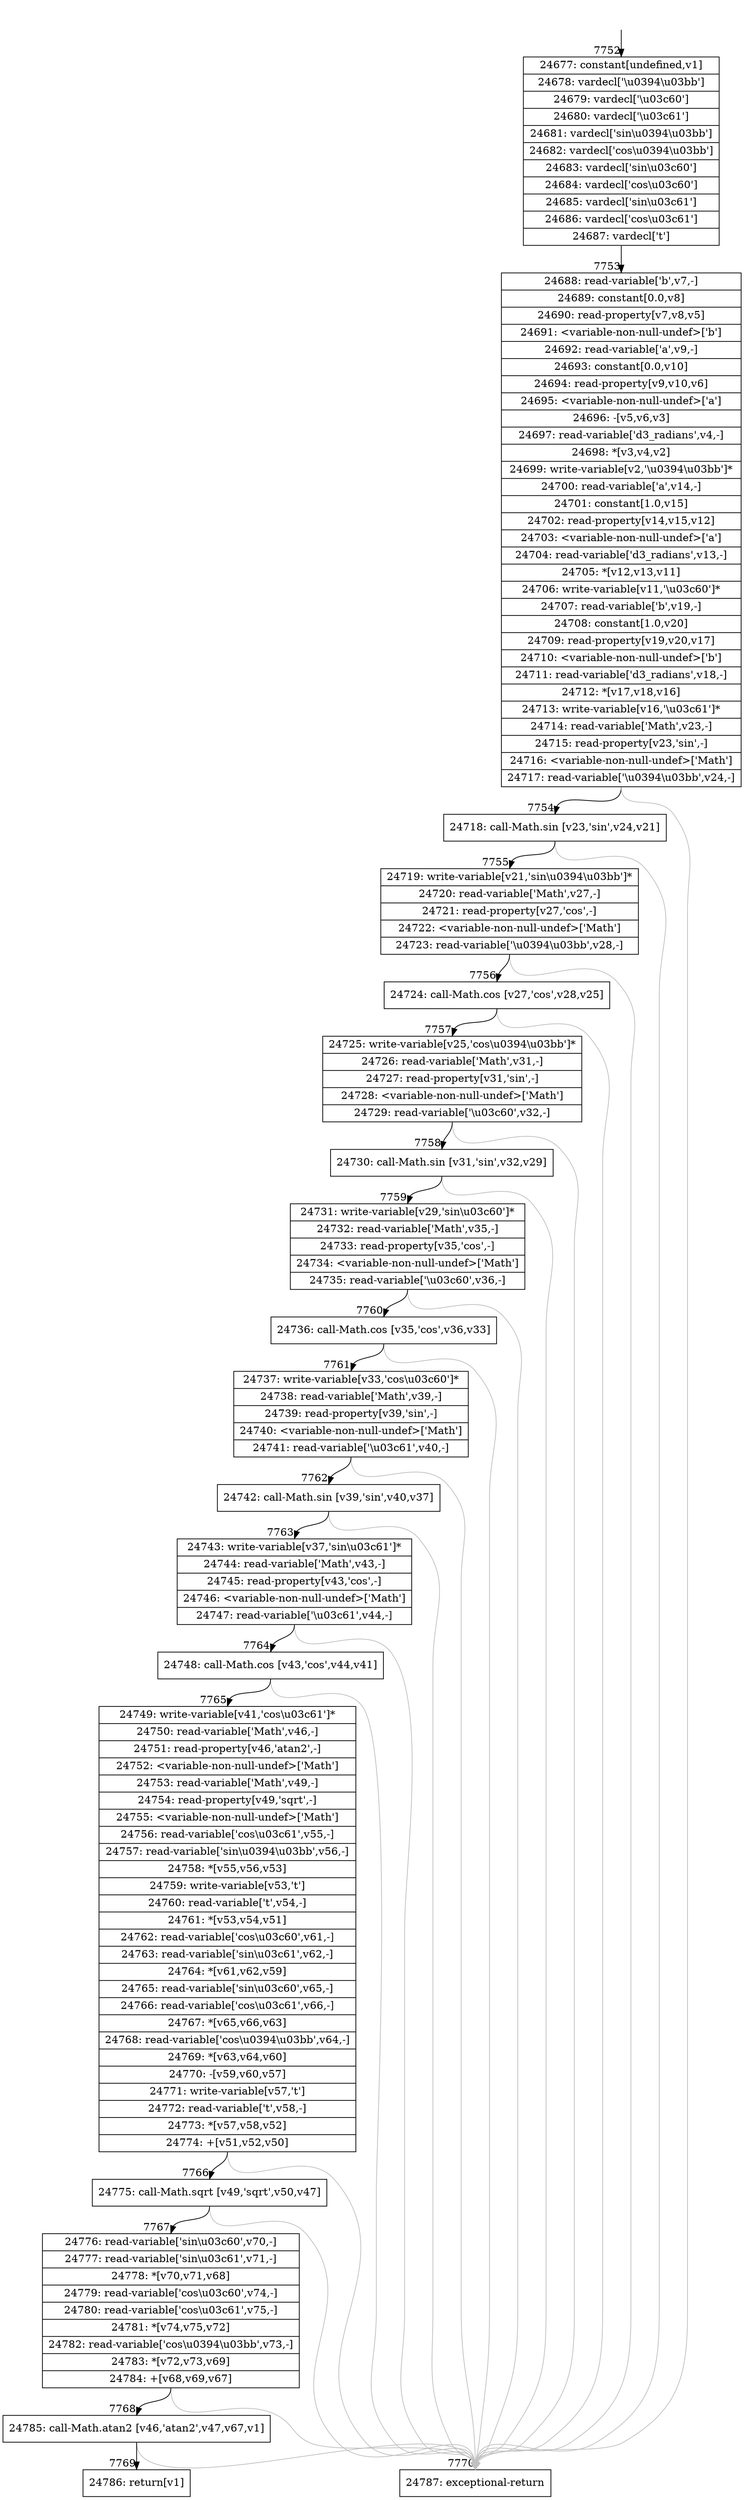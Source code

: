 digraph {
rankdir="TD"
BB_entry731[shape=none,label=""];
BB_entry731 -> BB7752 [tailport=s, headport=n, headlabel="    7752"]
BB7752 [shape=record label="{24677: constant[undefined,v1]|24678: vardecl['\\u0394\\u03bb']|24679: vardecl['\\u03c60']|24680: vardecl['\\u03c61']|24681: vardecl['sin\\u0394\\u03bb']|24682: vardecl['cos\\u0394\\u03bb']|24683: vardecl['sin\\u03c60']|24684: vardecl['cos\\u03c60']|24685: vardecl['sin\\u03c61']|24686: vardecl['cos\\u03c61']|24687: vardecl['t']}" ] 
BB7752 -> BB7753 [tailport=s, headport=n, headlabel="      7753"]
BB7753 [shape=record label="{24688: read-variable['b',v7,-]|24689: constant[0.0,v8]|24690: read-property[v7,v8,v5]|24691: \<variable-non-null-undef\>['b']|24692: read-variable['a',v9,-]|24693: constant[0.0,v10]|24694: read-property[v9,v10,v6]|24695: \<variable-non-null-undef\>['a']|24696: -[v5,v6,v3]|24697: read-variable['d3_radians',v4,-]|24698: *[v3,v4,v2]|24699: write-variable[v2,'\\u0394\\u03bb']*|24700: read-variable['a',v14,-]|24701: constant[1.0,v15]|24702: read-property[v14,v15,v12]|24703: \<variable-non-null-undef\>['a']|24704: read-variable['d3_radians',v13,-]|24705: *[v12,v13,v11]|24706: write-variable[v11,'\\u03c60']*|24707: read-variable['b',v19,-]|24708: constant[1.0,v20]|24709: read-property[v19,v20,v17]|24710: \<variable-non-null-undef\>['b']|24711: read-variable['d3_radians',v18,-]|24712: *[v17,v18,v16]|24713: write-variable[v16,'\\u03c61']*|24714: read-variable['Math',v23,-]|24715: read-property[v23,'sin',-]|24716: \<variable-non-null-undef\>['Math']|24717: read-variable['\\u0394\\u03bb',v24,-]}" ] 
BB7753 -> BB7754 [tailport=s, headport=n, headlabel="      7754"]
BB7753 -> BB7770 [tailport=s, headport=n, color=gray, headlabel="      7770"]
BB7754 [shape=record label="{24718: call-Math.sin [v23,'sin',v24,v21]}" ] 
BB7754 -> BB7755 [tailport=s, headport=n, headlabel="      7755"]
BB7754 -> BB7770 [tailport=s, headport=n, color=gray]
BB7755 [shape=record label="{24719: write-variable[v21,'sin\\u0394\\u03bb']*|24720: read-variable['Math',v27,-]|24721: read-property[v27,'cos',-]|24722: \<variable-non-null-undef\>['Math']|24723: read-variable['\\u0394\\u03bb',v28,-]}" ] 
BB7755 -> BB7756 [tailport=s, headport=n, headlabel="      7756"]
BB7755 -> BB7770 [tailport=s, headport=n, color=gray]
BB7756 [shape=record label="{24724: call-Math.cos [v27,'cos',v28,v25]}" ] 
BB7756 -> BB7757 [tailport=s, headport=n, headlabel="      7757"]
BB7756 -> BB7770 [tailport=s, headport=n, color=gray]
BB7757 [shape=record label="{24725: write-variable[v25,'cos\\u0394\\u03bb']*|24726: read-variable['Math',v31,-]|24727: read-property[v31,'sin',-]|24728: \<variable-non-null-undef\>['Math']|24729: read-variable['\\u03c60',v32,-]}" ] 
BB7757 -> BB7758 [tailport=s, headport=n, headlabel="      7758"]
BB7757 -> BB7770 [tailport=s, headport=n, color=gray]
BB7758 [shape=record label="{24730: call-Math.sin [v31,'sin',v32,v29]}" ] 
BB7758 -> BB7759 [tailport=s, headport=n, headlabel="      7759"]
BB7758 -> BB7770 [tailport=s, headport=n, color=gray]
BB7759 [shape=record label="{24731: write-variable[v29,'sin\\u03c60']*|24732: read-variable['Math',v35,-]|24733: read-property[v35,'cos',-]|24734: \<variable-non-null-undef\>['Math']|24735: read-variable['\\u03c60',v36,-]}" ] 
BB7759 -> BB7760 [tailport=s, headport=n, headlabel="      7760"]
BB7759 -> BB7770 [tailport=s, headport=n, color=gray]
BB7760 [shape=record label="{24736: call-Math.cos [v35,'cos',v36,v33]}" ] 
BB7760 -> BB7761 [tailport=s, headport=n, headlabel="      7761"]
BB7760 -> BB7770 [tailport=s, headport=n, color=gray]
BB7761 [shape=record label="{24737: write-variable[v33,'cos\\u03c60']*|24738: read-variable['Math',v39,-]|24739: read-property[v39,'sin',-]|24740: \<variable-non-null-undef\>['Math']|24741: read-variable['\\u03c61',v40,-]}" ] 
BB7761 -> BB7762 [tailport=s, headport=n, headlabel="      7762"]
BB7761 -> BB7770 [tailport=s, headport=n, color=gray]
BB7762 [shape=record label="{24742: call-Math.sin [v39,'sin',v40,v37]}" ] 
BB7762 -> BB7763 [tailport=s, headport=n, headlabel="      7763"]
BB7762 -> BB7770 [tailport=s, headport=n, color=gray]
BB7763 [shape=record label="{24743: write-variable[v37,'sin\\u03c61']*|24744: read-variable['Math',v43,-]|24745: read-property[v43,'cos',-]|24746: \<variable-non-null-undef\>['Math']|24747: read-variable['\\u03c61',v44,-]}" ] 
BB7763 -> BB7764 [tailport=s, headport=n, headlabel="      7764"]
BB7763 -> BB7770 [tailport=s, headport=n, color=gray]
BB7764 [shape=record label="{24748: call-Math.cos [v43,'cos',v44,v41]}" ] 
BB7764 -> BB7765 [tailport=s, headport=n, headlabel="      7765"]
BB7764 -> BB7770 [tailport=s, headport=n, color=gray]
BB7765 [shape=record label="{24749: write-variable[v41,'cos\\u03c61']*|24750: read-variable['Math',v46,-]|24751: read-property[v46,'atan2',-]|24752: \<variable-non-null-undef\>['Math']|24753: read-variable['Math',v49,-]|24754: read-property[v49,'sqrt',-]|24755: \<variable-non-null-undef\>['Math']|24756: read-variable['cos\\u03c61',v55,-]|24757: read-variable['sin\\u0394\\u03bb',v56,-]|24758: *[v55,v56,v53]|24759: write-variable[v53,'t']|24760: read-variable['t',v54,-]|24761: *[v53,v54,v51]|24762: read-variable['cos\\u03c60',v61,-]|24763: read-variable['sin\\u03c61',v62,-]|24764: *[v61,v62,v59]|24765: read-variable['sin\\u03c60',v65,-]|24766: read-variable['cos\\u03c61',v66,-]|24767: *[v65,v66,v63]|24768: read-variable['cos\\u0394\\u03bb',v64,-]|24769: *[v63,v64,v60]|24770: -[v59,v60,v57]|24771: write-variable[v57,'t']|24772: read-variable['t',v58,-]|24773: *[v57,v58,v52]|24774: +[v51,v52,v50]}" ] 
BB7765 -> BB7766 [tailport=s, headport=n, headlabel="      7766"]
BB7765 -> BB7770 [tailport=s, headport=n, color=gray]
BB7766 [shape=record label="{24775: call-Math.sqrt [v49,'sqrt',v50,v47]}" ] 
BB7766 -> BB7767 [tailport=s, headport=n, headlabel="      7767"]
BB7766 -> BB7770 [tailport=s, headport=n, color=gray]
BB7767 [shape=record label="{24776: read-variable['sin\\u03c60',v70,-]|24777: read-variable['sin\\u03c61',v71,-]|24778: *[v70,v71,v68]|24779: read-variable['cos\\u03c60',v74,-]|24780: read-variable['cos\\u03c61',v75,-]|24781: *[v74,v75,v72]|24782: read-variable['cos\\u0394\\u03bb',v73,-]|24783: *[v72,v73,v69]|24784: +[v68,v69,v67]}" ] 
BB7767 -> BB7768 [tailport=s, headport=n, headlabel="      7768"]
BB7767 -> BB7770 [tailport=s, headport=n, color=gray]
BB7768 [shape=record label="{24785: call-Math.atan2 [v46,'atan2',v47,v67,v1]}" ] 
BB7768 -> BB7769 [tailport=s, headport=n, headlabel="      7769"]
BB7768 -> BB7770 [tailport=s, headport=n, color=gray]
BB7769 [shape=record label="{24786: return[v1]}" ] 
BB7770 [shape=record label="{24787: exceptional-return}" ] 
//#$~ 4488
}
